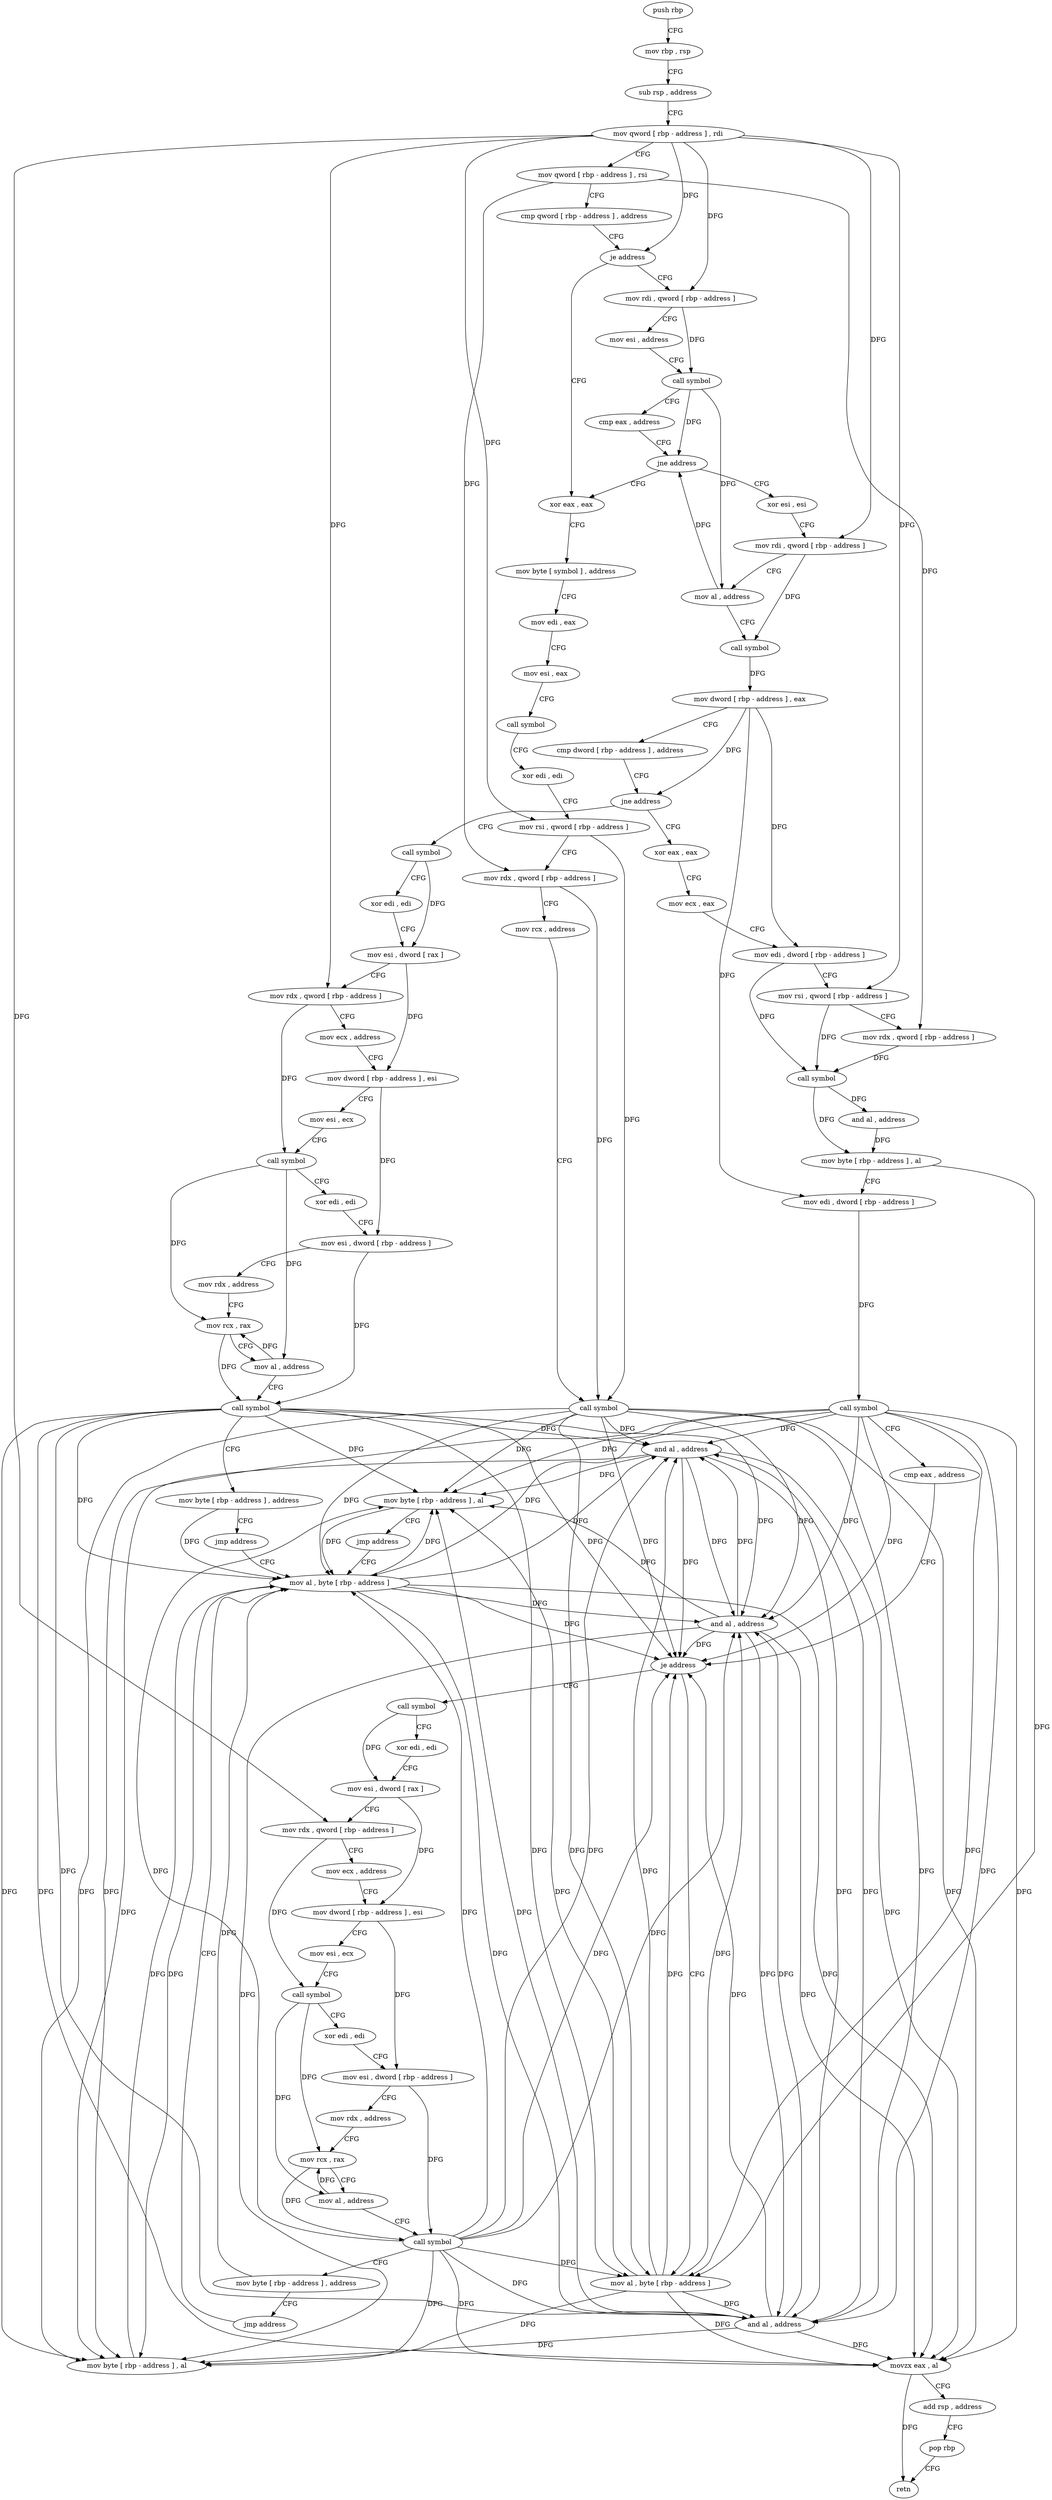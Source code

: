 digraph "func" {
"4206080" [label = "push rbp" ]
"4206081" [label = "mov rbp , rsp" ]
"4206084" [label = "sub rsp , address" ]
"4206088" [label = "mov qword [ rbp - address ] , rdi" ]
"4206092" [label = "mov qword [ rbp - address ] , rsi" ]
"4206096" [label = "cmp qword [ rbp - address ] , address" ]
"4206101" [label = "je address" ]
"4206130" [label = "xor eax , eax" ]
"4206107" [label = "mov rdi , qword [ rbp - address ]" ]
"4206132" [label = "mov byte [ symbol ] , address" ]
"4206140" [label = "mov edi , eax" ]
"4206142" [label = "mov esi , eax" ]
"4206144" [label = "call symbol" ]
"4206149" [label = "xor edi , edi" ]
"4206151" [label = "mov rsi , qword [ rbp - address ]" ]
"4206155" [label = "mov rdx , qword [ rbp - address ]" ]
"4206159" [label = "mov rcx , address" ]
"4206166" [label = "call symbol" ]
"4206171" [label = "and al , address" ]
"4206173" [label = "mov byte [ rbp - address ] , al" ]
"4206176" [label = "jmp address" ]
"4206381" [label = "mov al , byte [ rbp - address ]" ]
"4206111" [label = "mov esi , address" ]
"4206116" [label = "call symbol" ]
"4206121" [label = "cmp eax , address" ]
"4206124" [label = "jne address" ]
"4206181" [label = "xor esi , esi" ]
"4206384" [label = "and al , address" ]
"4206386" [label = "movzx eax , al" ]
"4206389" [label = "add rsp , address" ]
"4206393" [label = "pop rbp" ]
"4206394" [label = "retn" ]
"4206183" [label = "mov rdi , qword [ rbp - address ]" ]
"4206187" [label = "mov al , address" ]
"4206189" [label = "call symbol" ]
"4206194" [label = "mov dword [ rbp - address ] , eax" ]
"4206197" [label = "cmp dword [ rbp - address ] , address" ]
"4206201" [label = "jne address" ]
"4206269" [label = "xor eax , eax" ]
"4206207" [label = "call symbol" ]
"4206271" [label = "mov ecx , eax" ]
"4206273" [label = "mov edi , dword [ rbp - address ]" ]
"4206276" [label = "mov rsi , qword [ rbp - address ]" ]
"4206280" [label = "mov rdx , qword [ rbp - address ]" ]
"4206284" [label = "call symbol" ]
"4206289" [label = "and al , address" ]
"4206291" [label = "mov byte [ rbp - address ] , al" ]
"4206294" [label = "mov edi , dword [ rbp - address ]" ]
"4206297" [label = "call symbol" ]
"4206302" [label = "cmp eax , address" ]
"4206305" [label = "je address" ]
"4206373" [label = "mov al , byte [ rbp - address ]" ]
"4206311" [label = "call symbol" ]
"4206212" [label = "xor edi , edi" ]
"4206214" [label = "mov esi , dword [ rax ]" ]
"4206216" [label = "mov rdx , qword [ rbp - address ]" ]
"4206220" [label = "mov ecx , address" ]
"4206225" [label = "mov dword [ rbp - address ] , esi" ]
"4206228" [label = "mov esi , ecx" ]
"4206230" [label = "call symbol" ]
"4206235" [label = "xor edi , edi" ]
"4206237" [label = "mov esi , dword [ rbp - address ]" ]
"4206240" [label = "mov rdx , address" ]
"4206250" [label = "mov rcx , rax" ]
"4206253" [label = "mov al , address" ]
"4206255" [label = "call symbol" ]
"4206260" [label = "mov byte [ rbp - address ] , address" ]
"4206264" [label = "jmp address" ]
"4206376" [label = "and al , address" ]
"4206378" [label = "mov byte [ rbp - address ] , al" ]
"4206316" [label = "xor edi , edi" ]
"4206318" [label = "mov esi , dword [ rax ]" ]
"4206320" [label = "mov rdx , qword [ rbp - address ]" ]
"4206324" [label = "mov ecx , address" ]
"4206329" [label = "mov dword [ rbp - address ] , esi" ]
"4206332" [label = "mov esi , ecx" ]
"4206334" [label = "call symbol" ]
"4206339" [label = "xor edi , edi" ]
"4206341" [label = "mov esi , dword [ rbp - address ]" ]
"4206344" [label = "mov rdx , address" ]
"4206354" [label = "mov rcx , rax" ]
"4206357" [label = "mov al , address" ]
"4206359" [label = "call symbol" ]
"4206364" [label = "mov byte [ rbp - address ] , address" ]
"4206368" [label = "jmp address" ]
"4206080" -> "4206081" [ label = "CFG" ]
"4206081" -> "4206084" [ label = "CFG" ]
"4206084" -> "4206088" [ label = "CFG" ]
"4206088" -> "4206092" [ label = "CFG" ]
"4206088" -> "4206101" [ label = "DFG" ]
"4206088" -> "4206151" [ label = "DFG" ]
"4206088" -> "4206107" [ label = "DFG" ]
"4206088" -> "4206183" [ label = "DFG" ]
"4206088" -> "4206276" [ label = "DFG" ]
"4206088" -> "4206216" [ label = "DFG" ]
"4206088" -> "4206320" [ label = "DFG" ]
"4206092" -> "4206096" [ label = "CFG" ]
"4206092" -> "4206155" [ label = "DFG" ]
"4206092" -> "4206280" [ label = "DFG" ]
"4206096" -> "4206101" [ label = "CFG" ]
"4206101" -> "4206130" [ label = "CFG" ]
"4206101" -> "4206107" [ label = "CFG" ]
"4206130" -> "4206132" [ label = "CFG" ]
"4206107" -> "4206111" [ label = "CFG" ]
"4206107" -> "4206116" [ label = "DFG" ]
"4206132" -> "4206140" [ label = "CFG" ]
"4206140" -> "4206142" [ label = "CFG" ]
"4206142" -> "4206144" [ label = "CFG" ]
"4206144" -> "4206149" [ label = "CFG" ]
"4206149" -> "4206151" [ label = "CFG" ]
"4206151" -> "4206155" [ label = "CFG" ]
"4206151" -> "4206166" [ label = "DFG" ]
"4206155" -> "4206159" [ label = "CFG" ]
"4206155" -> "4206166" [ label = "DFG" ]
"4206159" -> "4206166" [ label = "CFG" ]
"4206166" -> "4206171" [ label = "DFG" ]
"4206166" -> "4206173" [ label = "DFG" ]
"4206166" -> "4206381" [ label = "DFG" ]
"4206166" -> "4206384" [ label = "DFG" ]
"4206166" -> "4206386" [ label = "DFG" ]
"4206166" -> "4206305" [ label = "DFG" ]
"4206166" -> "4206373" [ label = "DFG" ]
"4206166" -> "4206376" [ label = "DFG" ]
"4206166" -> "4206378" [ label = "DFG" ]
"4206171" -> "4206173" [ label = "DFG" ]
"4206171" -> "4206384" [ label = "DFG" ]
"4206171" -> "4206386" [ label = "DFG" ]
"4206171" -> "4206305" [ label = "DFG" ]
"4206171" -> "4206376" [ label = "DFG" ]
"4206171" -> "4206378" [ label = "DFG" ]
"4206173" -> "4206176" [ label = "CFG" ]
"4206173" -> "4206381" [ label = "DFG" ]
"4206176" -> "4206381" [ label = "CFG" ]
"4206381" -> "4206384" [ label = "DFG" ]
"4206381" -> "4206171" [ label = "DFG" ]
"4206381" -> "4206173" [ label = "DFG" ]
"4206381" -> "4206386" [ label = "DFG" ]
"4206381" -> "4206305" [ label = "DFG" ]
"4206381" -> "4206376" [ label = "DFG" ]
"4206381" -> "4206378" [ label = "DFG" ]
"4206111" -> "4206116" [ label = "CFG" ]
"4206116" -> "4206121" [ label = "CFG" ]
"4206116" -> "4206124" [ label = "DFG" ]
"4206116" -> "4206187" [ label = "DFG" ]
"4206121" -> "4206124" [ label = "CFG" ]
"4206124" -> "4206181" [ label = "CFG" ]
"4206124" -> "4206130" [ label = "CFG" ]
"4206181" -> "4206183" [ label = "CFG" ]
"4206384" -> "4206386" [ label = "DFG" ]
"4206384" -> "4206171" [ label = "DFG" ]
"4206384" -> "4206173" [ label = "DFG" ]
"4206384" -> "4206305" [ label = "DFG" ]
"4206384" -> "4206376" [ label = "DFG" ]
"4206384" -> "4206378" [ label = "DFG" ]
"4206386" -> "4206389" [ label = "CFG" ]
"4206386" -> "4206394" [ label = "DFG" ]
"4206389" -> "4206393" [ label = "CFG" ]
"4206393" -> "4206394" [ label = "CFG" ]
"4206183" -> "4206187" [ label = "CFG" ]
"4206183" -> "4206189" [ label = "DFG" ]
"4206187" -> "4206189" [ label = "CFG" ]
"4206187" -> "4206124" [ label = "DFG" ]
"4206189" -> "4206194" [ label = "DFG" ]
"4206194" -> "4206197" [ label = "CFG" ]
"4206194" -> "4206201" [ label = "DFG" ]
"4206194" -> "4206273" [ label = "DFG" ]
"4206194" -> "4206294" [ label = "DFG" ]
"4206197" -> "4206201" [ label = "CFG" ]
"4206201" -> "4206269" [ label = "CFG" ]
"4206201" -> "4206207" [ label = "CFG" ]
"4206269" -> "4206271" [ label = "CFG" ]
"4206207" -> "4206212" [ label = "CFG" ]
"4206207" -> "4206214" [ label = "DFG" ]
"4206271" -> "4206273" [ label = "CFG" ]
"4206273" -> "4206276" [ label = "CFG" ]
"4206273" -> "4206284" [ label = "DFG" ]
"4206276" -> "4206280" [ label = "CFG" ]
"4206276" -> "4206284" [ label = "DFG" ]
"4206280" -> "4206284" [ label = "DFG" ]
"4206284" -> "4206289" [ label = "DFG" ]
"4206284" -> "4206291" [ label = "DFG" ]
"4206289" -> "4206291" [ label = "DFG" ]
"4206291" -> "4206294" [ label = "CFG" ]
"4206291" -> "4206373" [ label = "DFG" ]
"4206294" -> "4206297" [ label = "DFG" ]
"4206297" -> "4206302" [ label = "CFG" ]
"4206297" -> "4206171" [ label = "DFG" ]
"4206297" -> "4206173" [ label = "DFG" ]
"4206297" -> "4206384" [ label = "DFG" ]
"4206297" -> "4206386" [ label = "DFG" ]
"4206297" -> "4206381" [ label = "DFG" ]
"4206297" -> "4206305" [ label = "DFG" ]
"4206297" -> "4206373" [ label = "DFG" ]
"4206297" -> "4206376" [ label = "DFG" ]
"4206297" -> "4206378" [ label = "DFG" ]
"4206302" -> "4206305" [ label = "CFG" ]
"4206305" -> "4206373" [ label = "CFG" ]
"4206305" -> "4206311" [ label = "CFG" ]
"4206373" -> "4206376" [ label = "DFG" ]
"4206373" -> "4206171" [ label = "DFG" ]
"4206373" -> "4206173" [ label = "DFG" ]
"4206373" -> "4206384" [ label = "DFG" ]
"4206373" -> "4206386" [ label = "DFG" ]
"4206373" -> "4206305" [ label = "DFG" ]
"4206373" -> "4206378" [ label = "DFG" ]
"4206311" -> "4206316" [ label = "CFG" ]
"4206311" -> "4206318" [ label = "DFG" ]
"4206212" -> "4206214" [ label = "CFG" ]
"4206214" -> "4206216" [ label = "CFG" ]
"4206214" -> "4206225" [ label = "DFG" ]
"4206216" -> "4206220" [ label = "CFG" ]
"4206216" -> "4206230" [ label = "DFG" ]
"4206220" -> "4206225" [ label = "CFG" ]
"4206225" -> "4206228" [ label = "CFG" ]
"4206225" -> "4206237" [ label = "DFG" ]
"4206228" -> "4206230" [ label = "CFG" ]
"4206230" -> "4206235" [ label = "CFG" ]
"4206230" -> "4206250" [ label = "DFG" ]
"4206230" -> "4206253" [ label = "DFG" ]
"4206235" -> "4206237" [ label = "CFG" ]
"4206237" -> "4206240" [ label = "CFG" ]
"4206237" -> "4206255" [ label = "DFG" ]
"4206240" -> "4206250" [ label = "CFG" ]
"4206250" -> "4206253" [ label = "CFG" ]
"4206250" -> "4206255" [ label = "DFG" ]
"4206253" -> "4206255" [ label = "CFG" ]
"4206253" -> "4206250" [ label = "DFG" ]
"4206255" -> "4206260" [ label = "CFG" ]
"4206255" -> "4206171" [ label = "DFG" ]
"4206255" -> "4206173" [ label = "DFG" ]
"4206255" -> "4206384" [ label = "DFG" ]
"4206255" -> "4206386" [ label = "DFG" ]
"4206255" -> "4206305" [ label = "DFG" ]
"4206255" -> "4206381" [ label = "DFG" ]
"4206255" -> "4206373" [ label = "DFG" ]
"4206255" -> "4206376" [ label = "DFG" ]
"4206255" -> "4206378" [ label = "DFG" ]
"4206260" -> "4206264" [ label = "CFG" ]
"4206260" -> "4206381" [ label = "DFG" ]
"4206264" -> "4206381" [ label = "CFG" ]
"4206376" -> "4206378" [ label = "DFG" ]
"4206376" -> "4206171" [ label = "DFG" ]
"4206376" -> "4206173" [ label = "DFG" ]
"4206376" -> "4206384" [ label = "DFG" ]
"4206376" -> "4206386" [ label = "DFG" ]
"4206376" -> "4206305" [ label = "DFG" ]
"4206378" -> "4206381" [ label = "DFG" ]
"4206316" -> "4206318" [ label = "CFG" ]
"4206318" -> "4206320" [ label = "CFG" ]
"4206318" -> "4206329" [ label = "DFG" ]
"4206320" -> "4206324" [ label = "CFG" ]
"4206320" -> "4206334" [ label = "DFG" ]
"4206324" -> "4206329" [ label = "CFG" ]
"4206329" -> "4206332" [ label = "CFG" ]
"4206329" -> "4206341" [ label = "DFG" ]
"4206332" -> "4206334" [ label = "CFG" ]
"4206334" -> "4206339" [ label = "CFG" ]
"4206334" -> "4206354" [ label = "DFG" ]
"4206334" -> "4206357" [ label = "DFG" ]
"4206339" -> "4206341" [ label = "CFG" ]
"4206341" -> "4206344" [ label = "CFG" ]
"4206341" -> "4206359" [ label = "DFG" ]
"4206344" -> "4206354" [ label = "CFG" ]
"4206354" -> "4206357" [ label = "CFG" ]
"4206354" -> "4206359" [ label = "DFG" ]
"4206357" -> "4206359" [ label = "CFG" ]
"4206357" -> "4206354" [ label = "DFG" ]
"4206359" -> "4206364" [ label = "CFG" ]
"4206359" -> "4206171" [ label = "DFG" ]
"4206359" -> "4206173" [ label = "DFG" ]
"4206359" -> "4206384" [ label = "DFG" ]
"4206359" -> "4206386" [ label = "DFG" ]
"4206359" -> "4206305" [ label = "DFG" ]
"4206359" -> "4206376" [ label = "DFG" ]
"4206359" -> "4206378" [ label = "DFG" ]
"4206359" -> "4206381" [ label = "DFG" ]
"4206359" -> "4206373" [ label = "DFG" ]
"4206364" -> "4206368" [ label = "CFG" ]
"4206364" -> "4206381" [ label = "DFG" ]
"4206368" -> "4206381" [ label = "CFG" ]
}
